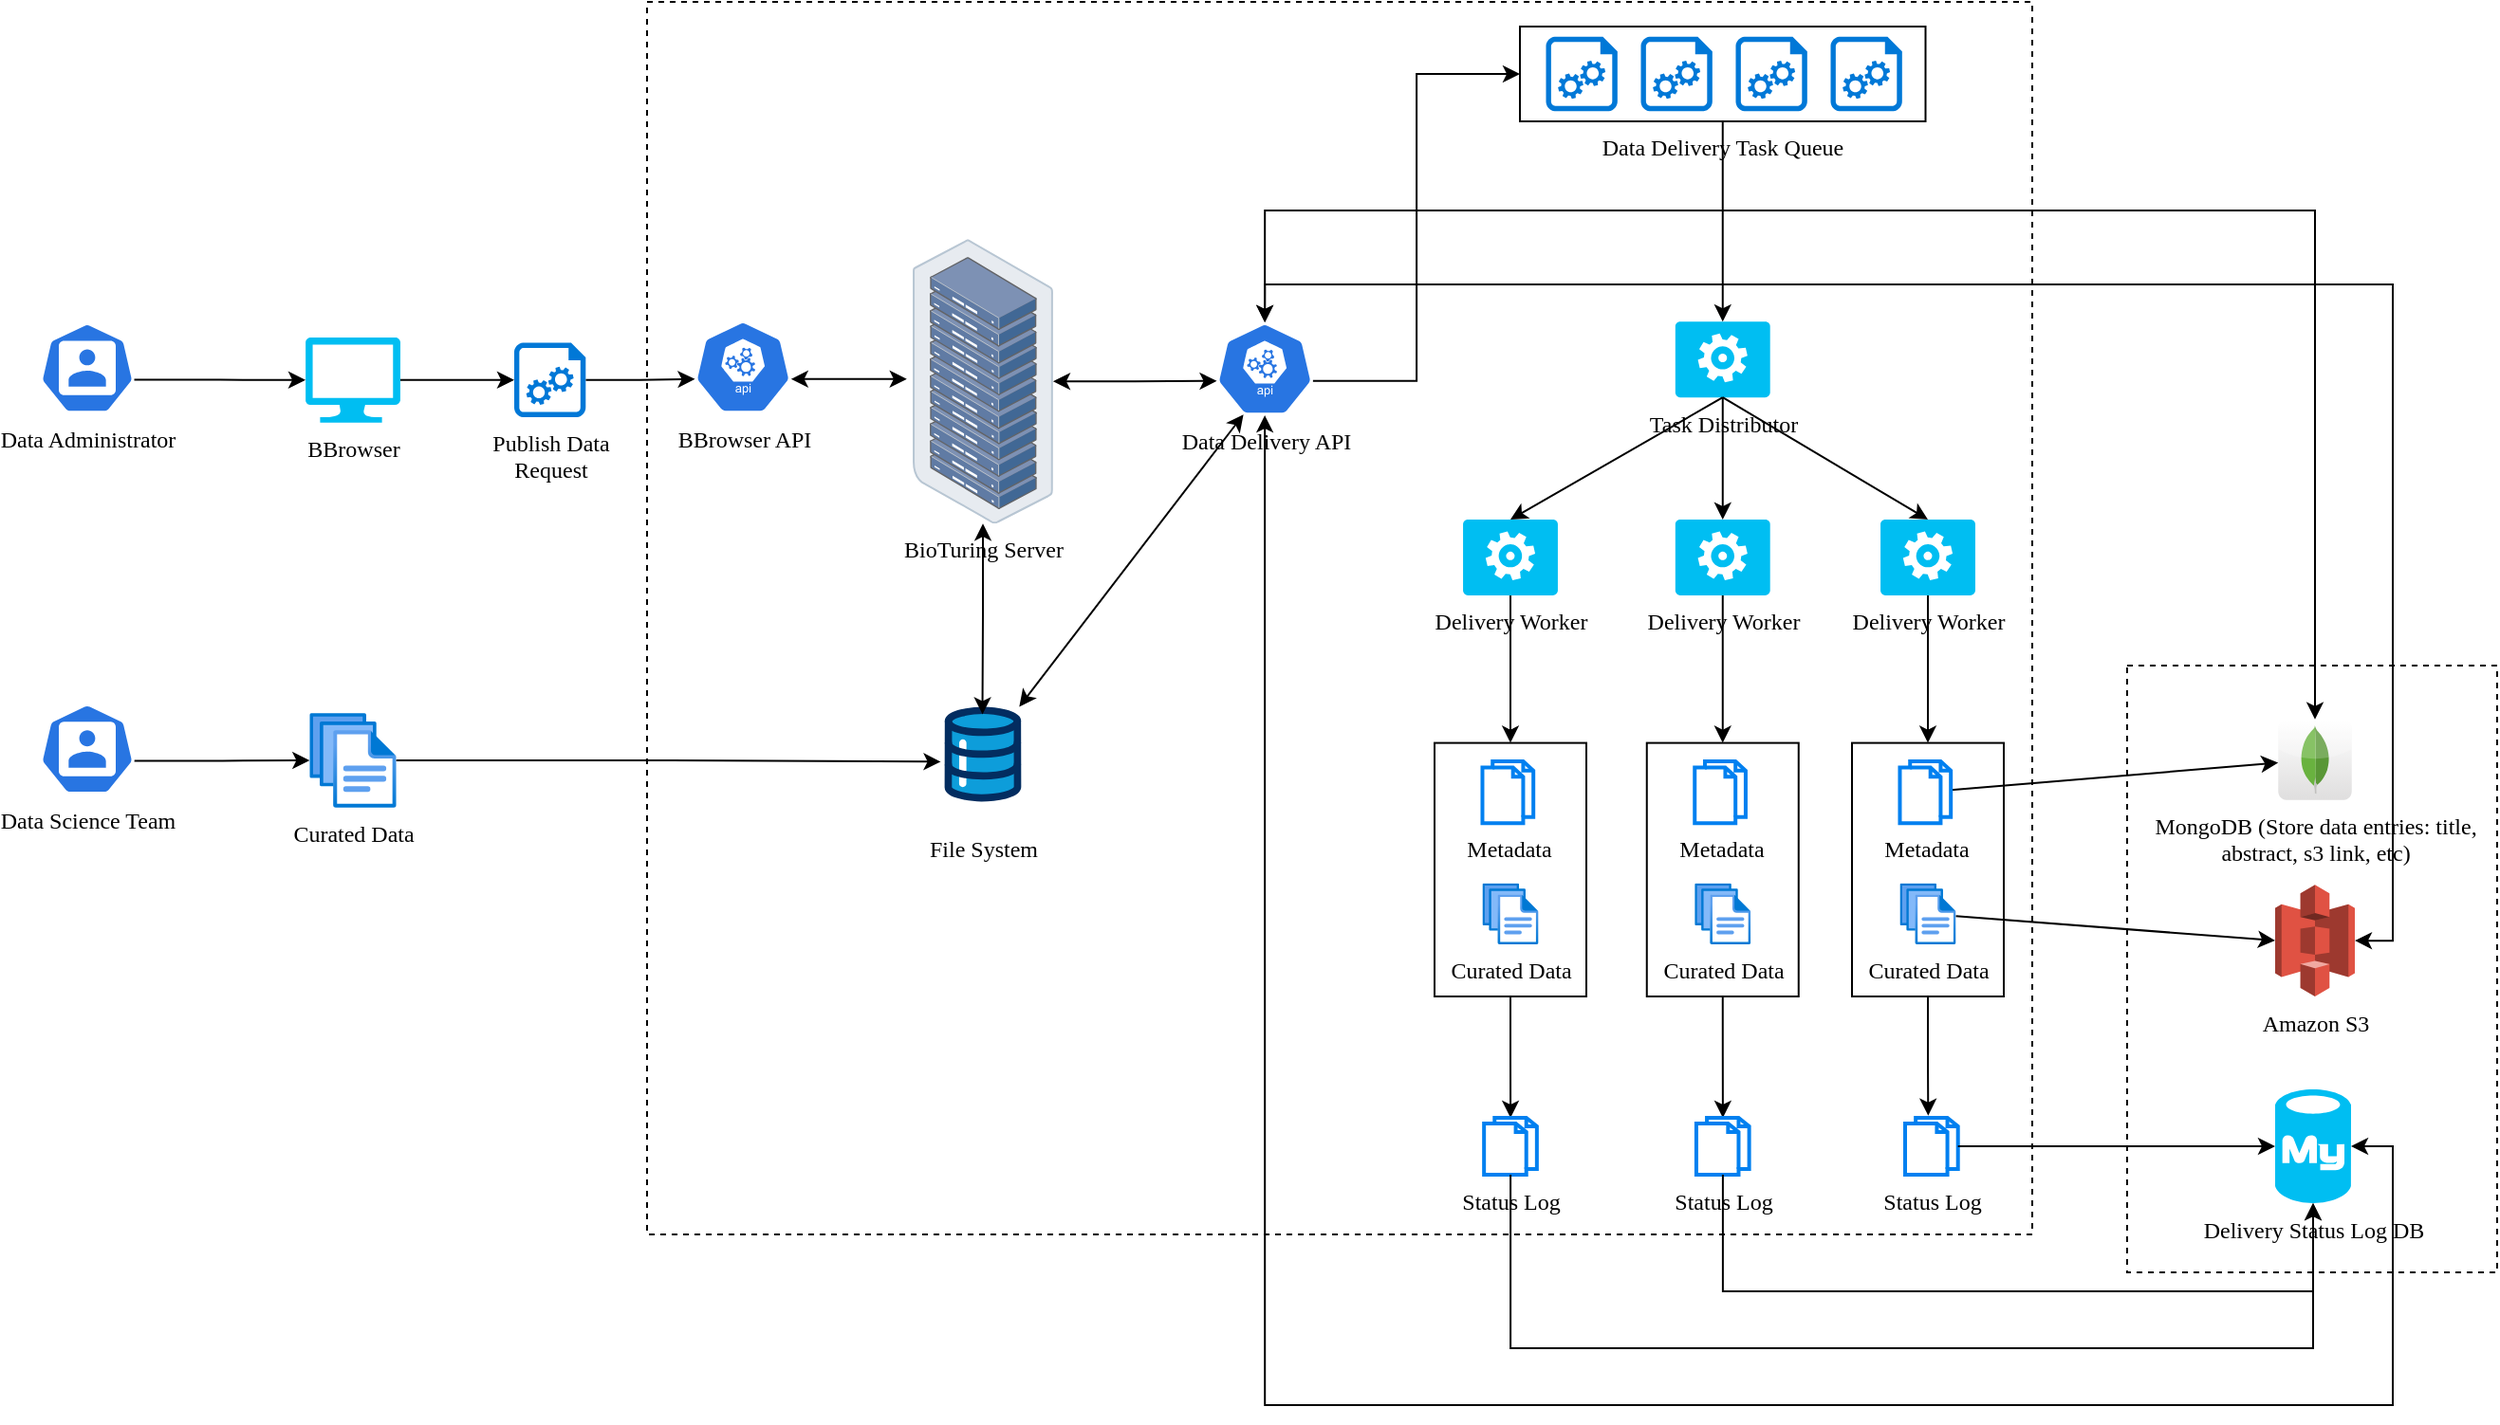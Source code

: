 <mxfile version="22.0.2" type="device">
  <diagram name="Page-1" id="F0XwoyQ3lqNc3LvD0mNE">
    <mxGraphModel dx="1418" dy="820" grid="1" gridSize="10" guides="1" tooltips="1" connect="1" arrows="1" fold="1" page="1" pageScale="1" pageWidth="850" pageHeight="1100" math="0" shadow="0">
      <root>
        <mxCell id="0" />
        <mxCell id="1" parent="0" />
        <mxCell id="MhcaZoFoSHZdR4m9wgJC-81" value="" style="rounded=0;whiteSpace=wrap;html=1;fillColor=none;dashed=1;fontFamily=Comic Sans MS;" parent="1" vertex="1">
          <mxGeometry x="1150" y="470" width="195" height="320" as="geometry" />
        </mxCell>
        <mxCell id="MhcaZoFoSHZdR4m9wgJC-80" value="" style="rounded=0;whiteSpace=wrap;html=1;fillColor=none;dashed=1;fontFamily=Comic Sans MS;" parent="1" vertex="1">
          <mxGeometry x="370" y="120" width="730" height="650" as="geometry" />
        </mxCell>
        <mxCell id="DhWCyM13J9A1nExANPJX-4" value="BioTuring Server" style="image;points=[];aspect=fixed;html=1;align=center;shadow=0;dashed=0;image=img/lib/allied_telesis/storage/Datacenter_Server_Rack.svg;fontFamily=Comic Sans MS;" parent="1" vertex="1">
          <mxGeometry x="510" y="245.1" width="73.99" height="150" as="geometry" />
        </mxCell>
        <mxCell id="DhWCyM13J9A1nExANPJX-9" value="File System" style="verticalLabelPosition=bottom;aspect=fixed;html=1;shape=mxgraph.salesforce.data;fillColor=default;fontColor=#000000;strokeColor=#001DBC;fontFamily=Comic Sans MS;" parent="1" vertex="1">
          <mxGeometry x="526.74" y="491.7" width="40.5" height="50" as="geometry" />
        </mxCell>
        <mxCell id="DhWCyM13J9A1nExANPJX-12" value="Curated Data" style="image;aspect=fixed;html=1;points=[];align=center;fontSize=12;image=img/lib/azure2/general/Files.svg;fontFamily=Comic Sans MS;" parent="1" vertex="1">
          <mxGeometry x="192.15" y="495" width="45.71" height="50" as="geometry" />
        </mxCell>
        <mxCell id="DhWCyM13J9A1nExANPJX-18" style="edgeStyle=orthogonalEdgeStyle;rounded=0;orthogonalLoop=1;jettySize=auto;html=1;entryX=-0.051;entryY=0.58;entryDx=0;entryDy=0;entryPerimeter=0;fontFamily=Comic Sans MS;" parent="1" source="DhWCyM13J9A1nExANPJX-12" target="DhWCyM13J9A1nExANPJX-9" edge="1">
          <mxGeometry relative="1" as="geometry" />
        </mxCell>
        <mxCell id="DhWCyM13J9A1nExANPJX-19" style="edgeStyle=orthogonalEdgeStyle;rounded=0;orthogonalLoop=1;jettySize=auto;html=1;entryX=0.494;entryY=0.08;entryDx=0;entryDy=0;entryPerimeter=0;startArrow=classic;startFill=1;fontFamily=Comic Sans MS;" parent="1" source="DhWCyM13J9A1nExANPJX-4" target="DhWCyM13J9A1nExANPJX-9" edge="1">
          <mxGeometry relative="1" as="geometry" />
        </mxCell>
        <mxCell id="DhWCyM13J9A1nExANPJX-22" value="Amazon S3" style="outlineConnect=0;dashed=0;verticalLabelPosition=bottom;verticalAlign=top;align=center;html=1;shape=mxgraph.aws3.s3;fillColor=#E05243;gradientColor=none;fontFamily=Comic Sans MS;" parent="1" vertex="1">
          <mxGeometry x="1228" y="585.6" width="42" height="58.9" as="geometry" />
        </mxCell>
        <mxCell id="DhWCyM13J9A1nExANPJX-23" value="MongoDB (Store data entries: title, &lt;br&gt;abstract, s3 link, etc)" style="dashed=0;outlineConnect=0;html=1;align=center;labelPosition=center;verticalLabelPosition=bottom;verticalAlign=top;shape=mxgraph.webicons.mongodb;gradientColor=#DFDEDE;fontFamily=Comic Sans MS;" parent="1" vertex="1">
          <mxGeometry x="1229.62" y="498.35" width="38.75" height="42.5" as="geometry" />
        </mxCell>
        <mxCell id="DhWCyM13J9A1nExANPJX-28" value="Data Delivery Task Queue" style="rounded=0;whiteSpace=wrap;html=1;verticalAlign=top;fillColor=none;labelPosition=center;verticalLabelPosition=bottom;align=center;fontFamily=Comic Sans MS;" parent="1" vertex="1">
          <mxGeometry x="830" y="133.0" width="213.75" height="50" as="geometry" />
        </mxCell>
        <mxCell id="DhWCyM13J9A1nExANPJX-24" value="Delivery Status Log DB" style="verticalLabelPosition=bottom;html=1;verticalAlign=top;align=center;strokeColor=none;fillColor=#00BEF2;shape=mxgraph.azure.mysql_database;fontFamily=Comic Sans MS;" parent="1" vertex="1">
          <mxGeometry x="1228" y="693.5" width="40" height="60" as="geometry" />
        </mxCell>
        <mxCell id="DhWCyM13J9A1nExANPJX-26" value="" style="sketch=0;aspect=fixed;pointerEvents=1;shadow=0;dashed=0;html=1;strokeColor=none;labelPosition=center;verticalLabelPosition=bottom;verticalAlign=top;align=center;shape=mxgraph.azure.startup_task;fillColor=#0078D7;fontFamily=Comic Sans MS;" parent="1" vertex="1">
          <mxGeometry x="843.75" y="138.34" width="37.74" height="39.32" as="geometry" />
        </mxCell>
        <mxCell id="DhWCyM13J9A1nExANPJX-30" value="" style="sketch=0;aspect=fixed;pointerEvents=1;shadow=0;dashed=0;html=1;strokeColor=none;labelPosition=center;verticalLabelPosition=bottom;verticalAlign=top;align=center;shape=mxgraph.azure.startup_task;fillColor=#0078D7;fontFamily=Comic Sans MS;" parent="1" vertex="1">
          <mxGeometry x="893.75" y="138.34" width="37.74" height="39.32" as="geometry" />
        </mxCell>
        <mxCell id="DhWCyM13J9A1nExANPJX-31" value="" style="sketch=0;aspect=fixed;pointerEvents=1;shadow=0;dashed=0;html=1;strokeColor=none;labelPosition=center;verticalLabelPosition=bottom;verticalAlign=top;align=center;shape=mxgraph.azure.startup_task;fillColor=#0078D7;fontFamily=Comic Sans MS;" parent="1" vertex="1">
          <mxGeometry x="943.75" y="138.34" width="37.74" height="39.32" as="geometry" />
        </mxCell>
        <mxCell id="DhWCyM13J9A1nExANPJX-32" value="" style="sketch=0;aspect=fixed;pointerEvents=1;shadow=0;dashed=0;html=1;strokeColor=none;labelPosition=center;verticalLabelPosition=bottom;verticalAlign=top;align=center;shape=mxgraph.azure.startup_task;fillColor=#0078D7;fontFamily=Comic Sans MS;" parent="1" vertex="1">
          <mxGeometry x="993.75" y="138.34" width="37.74" height="39.32" as="geometry" />
        </mxCell>
        <mxCell id="DhWCyM13J9A1nExANPJX-34" value="Publish Data &lt;br&gt;Request" style="sketch=0;aspect=fixed;pointerEvents=1;shadow=0;dashed=0;html=1;strokeColor=none;labelPosition=center;verticalLabelPosition=bottom;verticalAlign=top;align=center;shape=mxgraph.azure.startup_task;fillColor=#0078D7;fontFamily=Comic Sans MS;" parent="1" vertex="1">
          <mxGeometry x="300" y="299.74" width="37.74" height="39.32" as="geometry" />
        </mxCell>
        <mxCell id="DhWCyM13J9A1nExANPJX-40" value="BBrowser API" style="sketch=0;html=1;dashed=0;whitespace=wrap;fillColor=#2875E2;strokeColor=#ffffff;points=[[0.005,0.63,0],[0.1,0.2,0],[0.9,0.2,0],[0.5,0,0],[0.995,0.63,0],[0.72,0.99,0],[0.5,1,0],[0.28,0.99,0]];verticalLabelPosition=bottom;align=center;verticalAlign=top;shape=mxgraph.kubernetes.icon;prIcon=api;fontFamily=Comic Sans MS;" parent="1" vertex="1">
          <mxGeometry x="395" y="288" width="51.13" height="49.06" as="geometry" />
        </mxCell>
        <mxCell id="DhWCyM13J9A1nExANPJX-41" style="edgeStyle=orthogonalEdgeStyle;rounded=0;orthogonalLoop=1;jettySize=auto;html=1;exitX=1;exitY=0.5;exitDx=0;exitDy=0;exitPerimeter=0;entryX=0.005;entryY=0.63;entryDx=0;entryDy=0;entryPerimeter=0;fontFamily=Comic Sans MS;" parent="1" source="DhWCyM13J9A1nExANPJX-34" target="DhWCyM13J9A1nExANPJX-40" edge="1">
          <mxGeometry relative="1" as="geometry" />
        </mxCell>
        <mxCell id="DhWCyM13J9A1nExANPJX-43" style="edgeStyle=orthogonalEdgeStyle;rounded=0;orthogonalLoop=1;jettySize=auto;html=1;exitX=0.995;exitY=0.63;exitDx=0;exitDy=0;exitPerimeter=0;entryX=-0.042;entryY=0.492;entryDx=0;entryDy=0;entryPerimeter=0;startArrow=classic;startFill=1;fontFamily=Comic Sans MS;" parent="1" source="DhWCyM13J9A1nExANPJX-40" target="DhWCyM13J9A1nExANPJX-4" edge="1">
          <mxGeometry relative="1" as="geometry" />
        </mxCell>
        <mxCell id="DhWCyM13J9A1nExANPJX-44" value="Task Distributor" style="verticalLabelPosition=bottom;html=1;verticalAlign=top;align=center;strokeColor=none;fillColor=#00BEF2;shape=mxgraph.azure.worker_role;fontFamily=Comic Sans MS;" parent="1" vertex="1">
          <mxGeometry x="911.88" y="288.61" width="50" height="40" as="geometry" />
        </mxCell>
        <mxCell id="MhcaZoFoSHZdR4m9wgJC-43" style="edgeStyle=orthogonalEdgeStyle;rounded=0;orthogonalLoop=1;jettySize=auto;html=1;exitX=0.5;exitY=1;exitDx=0;exitDy=0;exitPerimeter=0;fontFamily=Comic Sans MS;" parent="1" source="DhWCyM13J9A1nExANPJX-45" target="MhcaZoFoSHZdR4m9wgJC-38" edge="1">
          <mxGeometry relative="1" as="geometry" />
        </mxCell>
        <mxCell id="DhWCyM13J9A1nExANPJX-45" value="Delivery Worker" style="verticalLabelPosition=bottom;html=1;verticalAlign=top;align=center;strokeColor=none;fillColor=#00BEF2;shape=mxgraph.azure.worker_role;fontFamily=Comic Sans MS;" parent="1" vertex="1">
          <mxGeometry x="1020" y="393.0" width="50" height="40" as="geometry" />
        </mxCell>
        <mxCell id="MhcaZoFoSHZdR4m9wgJC-42" style="edgeStyle=orthogonalEdgeStyle;rounded=0;orthogonalLoop=1;jettySize=auto;html=1;exitX=0.5;exitY=1;exitDx=0;exitDy=0;exitPerimeter=0;entryX=0.5;entryY=0;entryDx=0;entryDy=0;fontFamily=Comic Sans MS;" parent="1" source="DhWCyM13J9A1nExANPJX-46" target="MhcaZoFoSHZdR4m9wgJC-46" edge="1">
          <mxGeometry relative="1" as="geometry">
            <mxPoint x="936.88" y="510.8" as="targetPoint" />
          </mxGeometry>
        </mxCell>
        <mxCell id="DhWCyM13J9A1nExANPJX-46" value="Delivery Worker" style="verticalLabelPosition=bottom;html=1;verticalAlign=top;align=center;strokeColor=none;fillColor=#00BEF2;shape=mxgraph.azure.worker_role;fontFamily=Comic Sans MS;" parent="1" vertex="1">
          <mxGeometry x="911.88" y="393" width="50" height="40" as="geometry" />
        </mxCell>
        <mxCell id="MhcaZoFoSHZdR4m9wgJC-24" style="edgeStyle=orthogonalEdgeStyle;rounded=0;orthogonalLoop=1;jettySize=auto;html=1;exitX=0.5;exitY=1;exitDx=0;exitDy=0;exitPerimeter=0;entryX=0.5;entryY=0;entryDx=0;entryDy=0;fontFamily=Comic Sans MS;" parent="1" source="DhWCyM13J9A1nExANPJX-49" target="MhcaZoFoSHZdR4m9wgJC-49" edge="1">
          <mxGeometry relative="1" as="geometry">
            <mxPoint x="825" y="510.8" as="targetPoint" />
          </mxGeometry>
        </mxCell>
        <mxCell id="DhWCyM13J9A1nExANPJX-49" value="Delivery Worker" style="verticalLabelPosition=bottom;html=1;verticalAlign=top;align=center;strokeColor=none;fillColor=#00BEF2;shape=mxgraph.azure.worker_role;fontFamily=Comic Sans MS;" parent="1" vertex="1">
          <mxGeometry x="800" y="393" width="50" height="40" as="geometry" />
        </mxCell>
        <mxCell id="DhWCyM13J9A1nExANPJX-50" style="edgeStyle=orthogonalEdgeStyle;rounded=0;orthogonalLoop=1;jettySize=auto;html=1;exitX=0.5;exitY=1;exitDx=0;exitDy=0;entryX=0.5;entryY=0;entryDx=0;entryDy=0;entryPerimeter=0;fontFamily=Comic Sans MS;" parent="1" source="DhWCyM13J9A1nExANPJX-28" target="DhWCyM13J9A1nExANPJX-44" edge="1">
          <mxGeometry relative="1" as="geometry" />
        </mxCell>
        <mxCell id="DhWCyM13J9A1nExANPJX-51" style="rounded=0;orthogonalLoop=1;jettySize=auto;html=1;exitX=0.5;exitY=1;exitDx=0;exitDy=0;exitPerimeter=0;entryX=0.5;entryY=0;entryDx=0;entryDy=0;entryPerimeter=0;fontFamily=Comic Sans MS;" parent="1" source="DhWCyM13J9A1nExANPJX-44" target="DhWCyM13J9A1nExANPJX-49" edge="1">
          <mxGeometry relative="1" as="geometry" />
        </mxCell>
        <mxCell id="DhWCyM13J9A1nExANPJX-52" style="rounded=0;orthogonalLoop=1;jettySize=auto;html=1;exitX=0.5;exitY=1;exitDx=0;exitDy=0;exitPerimeter=0;entryX=0.5;entryY=0;entryDx=0;entryDy=0;entryPerimeter=0;fontFamily=Comic Sans MS;" parent="1" source="DhWCyM13J9A1nExANPJX-44" target="DhWCyM13J9A1nExANPJX-46" edge="1">
          <mxGeometry relative="1" as="geometry" />
        </mxCell>
        <mxCell id="DhWCyM13J9A1nExANPJX-53" style="rounded=0;orthogonalLoop=1;jettySize=auto;html=1;exitX=0.5;exitY=1;exitDx=0;exitDy=0;exitPerimeter=0;entryX=0.5;entryY=0;entryDx=0;entryDy=0;entryPerimeter=0;fontFamily=Comic Sans MS;" parent="1" source="DhWCyM13J9A1nExANPJX-44" target="DhWCyM13J9A1nExANPJX-45" edge="1">
          <mxGeometry relative="1" as="geometry" />
        </mxCell>
        <mxCell id="DhWCyM13J9A1nExANPJX-68" style="edgeStyle=orthogonalEdgeStyle;rounded=0;orthogonalLoop=1;jettySize=auto;html=1;exitX=0.995;exitY=0.63;exitDx=0;exitDy=0;exitPerimeter=0;entryX=0;entryY=0.5;entryDx=0;entryDy=0;fontFamily=Comic Sans MS;" parent="1" source="DhWCyM13J9A1nExANPJX-65" target="DhWCyM13J9A1nExANPJX-28" edge="1">
          <mxGeometry relative="1" as="geometry" />
        </mxCell>
        <mxCell id="DhWCyM13J9A1nExANPJX-65" value="Data Delivery API" style="sketch=0;html=1;dashed=0;whitespace=wrap;fillColor=#2875E2;strokeColor=#ffffff;points=[[0.005,0.63,0],[0.1,0.2,0],[0.9,0.2,0],[0.5,0,0],[0.995,0.63,0],[0.72,0.99,0],[0.5,1,0],[0.28,0.99,0]];verticalLabelPosition=bottom;align=center;verticalAlign=top;shape=mxgraph.kubernetes.icon;prIcon=api;fontFamily=Comic Sans MS;" parent="1" vertex="1">
          <mxGeometry x="670" y="289" width="51.13" height="49.06" as="geometry" />
        </mxCell>
        <mxCell id="DhWCyM13J9A1nExANPJX-67" style="edgeStyle=orthogonalEdgeStyle;rounded=0;orthogonalLoop=1;jettySize=auto;html=1;entryX=0.005;entryY=0.63;entryDx=0;entryDy=0;entryPerimeter=0;startArrow=classic;startFill=1;fontFamily=Comic Sans MS;" parent="1" source="DhWCyM13J9A1nExANPJX-4" target="DhWCyM13J9A1nExANPJX-65" edge="1">
          <mxGeometry relative="1" as="geometry" />
        </mxCell>
        <mxCell id="MhcaZoFoSHZdR4m9wgJC-38" value="" style="rounded=0;whiteSpace=wrap;html=1;fillColor=none;fontFamily=Comic Sans MS;" parent="1" vertex="1">
          <mxGeometry x="1005" y="510.8" width="80" height="133.7" as="geometry" />
        </mxCell>
        <mxCell id="MhcaZoFoSHZdR4m9wgJC-39" value="Curated Data" style="image;aspect=fixed;html=1;points=[];align=center;fontSize=12;image=img/lib/azure2/general/Files.svg;fontFamily=Comic Sans MS;" parent="1" vertex="1">
          <mxGeometry x="1030.24" y="584.8" width="29.53" height="32.3" as="geometry" />
        </mxCell>
        <mxCell id="MhcaZoFoSHZdR4m9wgJC-45" style="rounded=0;orthogonalLoop=1;jettySize=auto;html=1;fontFamily=Comic Sans MS;" parent="1" source="MhcaZoFoSHZdR4m9wgJC-40" target="DhWCyM13J9A1nExANPJX-23" edge="1">
          <mxGeometry relative="1" as="geometry" />
        </mxCell>
        <mxCell id="MhcaZoFoSHZdR4m9wgJC-40" value="Metadata" style="html=1;verticalLabelPosition=bottom;align=center;labelBackgroundColor=#ffffff;verticalAlign=top;strokeWidth=2;strokeColor=#0080F0;shadow=0;dashed=0;shape=mxgraph.ios7.icons.documents;fontFamily=Comic Sans MS;" parent="1" vertex="1">
          <mxGeometry x="1030.24" y="520.5" width="26.85" height="32.6" as="geometry" />
        </mxCell>
        <mxCell id="MhcaZoFoSHZdR4m9wgJC-41" value="Status Log" style="html=1;verticalLabelPosition=bottom;align=center;labelBackgroundColor=#ffffff;verticalAlign=top;strokeWidth=2;strokeColor=#0080F0;shadow=0;dashed=0;shape=mxgraph.ios7.icons.documents;fontFamily=Comic Sans MS;" parent="1" vertex="1">
          <mxGeometry x="1033" y="708.5" width="27.85" height="30" as="geometry" />
        </mxCell>
        <mxCell id="MhcaZoFoSHZdR4m9wgJC-44" style="rounded=0;orthogonalLoop=1;jettySize=auto;html=1;entryX=0;entryY=0.5;entryDx=0;entryDy=0;entryPerimeter=0;fontFamily=Comic Sans MS;" parent="1" source="MhcaZoFoSHZdR4m9wgJC-39" target="DhWCyM13J9A1nExANPJX-22" edge="1">
          <mxGeometry relative="1" as="geometry" />
        </mxCell>
        <mxCell id="MhcaZoFoSHZdR4m9wgJC-70" style="edgeStyle=orthogonalEdgeStyle;rounded=0;orthogonalLoop=1;jettySize=auto;html=1;exitX=0.5;exitY=1;exitDx=0;exitDy=0;fontFamily=Comic Sans MS;" parent="1" source="MhcaZoFoSHZdR4m9wgJC-46" target="MhcaZoFoSHZdR4m9wgJC-67" edge="1">
          <mxGeometry relative="1" as="geometry" />
        </mxCell>
        <mxCell id="MhcaZoFoSHZdR4m9wgJC-46" value="" style="rounded=0;whiteSpace=wrap;html=1;fillColor=none;fontFamily=Comic Sans MS;" parent="1" vertex="1">
          <mxGeometry x="896.88" y="510.8" width="80" height="133.7" as="geometry" />
        </mxCell>
        <mxCell id="MhcaZoFoSHZdR4m9wgJC-47" value="Curated Data" style="image;aspect=fixed;html=1;points=[];align=center;fontSize=12;image=img/lib/azure2/general/Files.svg;fontFamily=Comic Sans MS;" parent="1" vertex="1">
          <mxGeometry x="922.12" y="584.8" width="29.53" height="32.3" as="geometry" />
        </mxCell>
        <mxCell id="MhcaZoFoSHZdR4m9wgJC-48" value="Metadata" style="html=1;verticalLabelPosition=bottom;align=center;labelBackgroundColor=#ffffff;verticalAlign=top;strokeWidth=2;strokeColor=#0080F0;shadow=0;dashed=0;shape=mxgraph.ios7.icons.documents;fontFamily=Comic Sans MS;" parent="1" vertex="1">
          <mxGeometry x="922.12" y="520.5" width="26.85" height="32.6" as="geometry" />
        </mxCell>
        <mxCell id="MhcaZoFoSHZdR4m9wgJC-69" style="edgeStyle=orthogonalEdgeStyle;rounded=0;orthogonalLoop=1;jettySize=auto;html=1;exitX=0.5;exitY=1;exitDx=0;exitDy=0;fontFamily=Comic Sans MS;" parent="1" source="MhcaZoFoSHZdR4m9wgJC-49" target="MhcaZoFoSHZdR4m9wgJC-68" edge="1">
          <mxGeometry relative="1" as="geometry" />
        </mxCell>
        <mxCell id="MhcaZoFoSHZdR4m9wgJC-49" value="" style="rounded=0;whiteSpace=wrap;html=1;fillColor=none;fontFamily=Comic Sans MS;" parent="1" vertex="1">
          <mxGeometry x="785" y="510.8" width="80" height="133.7" as="geometry" />
        </mxCell>
        <mxCell id="MhcaZoFoSHZdR4m9wgJC-50" value="Curated Data" style="image;aspect=fixed;html=1;points=[];align=center;fontSize=12;image=img/lib/azure2/general/Files.svg;fontFamily=Comic Sans MS;" parent="1" vertex="1">
          <mxGeometry x="810.24" y="584.8" width="29.53" height="32.3" as="geometry" />
        </mxCell>
        <mxCell id="MhcaZoFoSHZdR4m9wgJC-51" value="Metadata" style="html=1;verticalLabelPosition=bottom;align=center;labelBackgroundColor=#ffffff;verticalAlign=top;strokeWidth=2;strokeColor=#0080F0;shadow=0;dashed=0;shape=mxgraph.ios7.icons.documents;fontFamily=Comic Sans MS;" parent="1" vertex="1">
          <mxGeometry x="810.24" y="520.5" width="26.85" height="32.6" as="geometry" />
        </mxCell>
        <mxCell id="MhcaZoFoSHZdR4m9wgJC-53" style="edgeStyle=orthogonalEdgeStyle;rounded=0;orthogonalLoop=1;jettySize=auto;html=1;exitX=0.5;exitY=1;exitDx=0;exitDy=0;entryX=0.436;entryY=-0.039;entryDx=0;entryDy=0;entryPerimeter=0;fontFamily=Comic Sans MS;" parent="1" source="MhcaZoFoSHZdR4m9wgJC-38" target="MhcaZoFoSHZdR4m9wgJC-41" edge="1">
          <mxGeometry relative="1" as="geometry" />
        </mxCell>
        <mxCell id="MhcaZoFoSHZdR4m9wgJC-64" style="edgeStyle=orthogonalEdgeStyle;rounded=0;orthogonalLoop=1;jettySize=auto;html=1;exitX=0.5;exitY=0;exitDx=0;exitDy=0;exitPerimeter=0;entryX=1;entryY=0.5;entryDx=0;entryDy=0;entryPerimeter=0;startArrow=classic;startFill=1;fontFamily=Comic Sans MS;" parent="1" source="DhWCyM13J9A1nExANPJX-65" target="DhWCyM13J9A1nExANPJX-22" edge="1">
          <mxGeometry relative="1" as="geometry" />
        </mxCell>
        <mxCell id="MhcaZoFoSHZdR4m9wgJC-67" value="Status Log" style="html=1;verticalLabelPosition=bottom;align=center;labelBackgroundColor=#ffffff;verticalAlign=top;strokeWidth=2;strokeColor=#0080F0;shadow=0;dashed=0;shape=mxgraph.ios7.icons.documents;fontFamily=Comic Sans MS;" parent="1" vertex="1">
          <mxGeometry x="922.96" y="708.5" width="27.85" height="30" as="geometry" />
        </mxCell>
        <mxCell id="MhcaZoFoSHZdR4m9wgJC-68" value="Status Log" style="html=1;verticalLabelPosition=bottom;align=center;labelBackgroundColor=#ffffff;verticalAlign=top;strokeWidth=2;strokeColor=#0080F0;shadow=0;dashed=0;shape=mxgraph.ios7.icons.documents;fontFamily=Comic Sans MS;" parent="1" vertex="1">
          <mxGeometry x="811.08" y="708.5" width="27.85" height="30" as="geometry" />
        </mxCell>
        <mxCell id="MhcaZoFoSHZdR4m9wgJC-74" style="edgeStyle=orthogonalEdgeStyle;rounded=0;orthogonalLoop=1;jettySize=auto;html=1;entryX=0;entryY=0.5;entryDx=0;entryDy=0;entryPerimeter=0;fontFamily=Comic Sans MS;" parent="1" source="MhcaZoFoSHZdR4m9wgJC-41" target="DhWCyM13J9A1nExANPJX-24" edge="1">
          <mxGeometry relative="1" as="geometry" />
        </mxCell>
        <mxCell id="MhcaZoFoSHZdR4m9wgJC-75" style="edgeStyle=orthogonalEdgeStyle;rounded=0;orthogonalLoop=1;jettySize=auto;html=1;entryX=0.5;entryY=1;entryDx=0;entryDy=0;entryPerimeter=0;fontFamily=Comic Sans MS;" parent="1" source="MhcaZoFoSHZdR4m9wgJC-67" target="DhWCyM13J9A1nExANPJX-24" edge="1">
          <mxGeometry relative="1" as="geometry">
            <Array as="points">
              <mxPoint x="937" y="800" />
              <mxPoint x="1248" y="800" />
            </Array>
          </mxGeometry>
        </mxCell>
        <mxCell id="MhcaZoFoSHZdR4m9wgJC-76" style="edgeStyle=orthogonalEdgeStyle;rounded=0;orthogonalLoop=1;jettySize=auto;html=1;entryX=0.5;entryY=1;entryDx=0;entryDy=0;entryPerimeter=0;fontFamily=Comic Sans MS;" parent="1" source="MhcaZoFoSHZdR4m9wgJC-68" target="DhWCyM13J9A1nExANPJX-24" edge="1">
          <mxGeometry relative="1" as="geometry">
            <Array as="points">
              <mxPoint x="825" y="830" />
              <mxPoint x="1248" y="830" />
            </Array>
          </mxGeometry>
        </mxCell>
        <mxCell id="MhcaZoFoSHZdR4m9wgJC-78" style="edgeStyle=orthogonalEdgeStyle;rounded=0;orthogonalLoop=1;jettySize=auto;html=1;exitX=0.5;exitY=1;exitDx=0;exitDy=0;exitPerimeter=0;entryX=1;entryY=0.5;entryDx=0;entryDy=0;entryPerimeter=0;startArrow=classic;startFill=1;fontFamily=Comic Sans MS;" parent="1" source="DhWCyM13J9A1nExANPJX-65" target="DhWCyM13J9A1nExANPJX-24" edge="1">
          <mxGeometry relative="1" as="geometry">
            <Array as="points">
              <mxPoint x="696" y="860" />
              <mxPoint x="1290" y="860" />
              <mxPoint x="1290" y="724" />
            </Array>
          </mxGeometry>
        </mxCell>
        <mxCell id="MhcaZoFoSHZdR4m9wgJC-83" style="edgeStyle=orthogonalEdgeStyle;rounded=0;orthogonalLoop=1;jettySize=auto;html=1;entryX=0.5;entryY=0;entryDx=0;entryDy=0;entryPerimeter=0;startArrow=classic;startFill=1;fontFamily=Comic Sans MS;" parent="1" source="DhWCyM13J9A1nExANPJX-23" target="DhWCyM13J9A1nExANPJX-65" edge="1">
          <mxGeometry relative="1" as="geometry">
            <Array as="points">
              <mxPoint x="1249" y="230" />
              <mxPoint x="696" y="230" />
            </Array>
          </mxGeometry>
        </mxCell>
        <mxCell id="MhcaZoFoSHZdR4m9wgJC-86" value="BBrowser" style="verticalLabelPosition=bottom;html=1;verticalAlign=top;align=center;strokeColor=none;fillColor=#00BEF2;shape=mxgraph.azure.computer;pointerEvents=1;fontFamily=Comic Sans MS;" parent="1" vertex="1">
          <mxGeometry x="190.0" y="296.9" width="50" height="45" as="geometry" />
        </mxCell>
        <mxCell id="MhcaZoFoSHZdR4m9wgJC-87" style="edgeStyle=orthogonalEdgeStyle;rounded=0;orthogonalLoop=1;jettySize=auto;html=1;entryX=0;entryY=0.5;entryDx=0;entryDy=0;entryPerimeter=0;fontFamily=Comic Sans MS;" parent="1" source="MhcaZoFoSHZdR4m9wgJC-86" target="DhWCyM13J9A1nExANPJX-34" edge="1">
          <mxGeometry relative="1" as="geometry" />
        </mxCell>
        <mxCell id="81w88YRnIF1jWmNAtX2h-2" style="rounded=0;orthogonalLoop=1;jettySize=auto;html=1;entryX=0.28;entryY=0.99;entryDx=0;entryDy=0;entryPerimeter=0;startArrow=classic;startFill=1;fontFamily=Comic Sans MS;" parent="1" source="DhWCyM13J9A1nExANPJX-9" target="DhWCyM13J9A1nExANPJX-65" edge="1">
          <mxGeometry relative="1" as="geometry" />
        </mxCell>
        <mxCell id="RAaSSBitt74ayVBsLpKR-1" value="Data Administrator" style="sketch=0;html=1;dashed=0;whitespace=wrap;fillColor=#2875E2;strokeColor=#ffffff;points=[[0.005,0.63,0],[0.1,0.2,0],[0.9,0.2,0],[0.5,0,0],[0.995,0.63,0],[0.72,0.99,0],[0.5,1,0],[0.28,0.99,0]];verticalLabelPosition=bottom;align=center;verticalAlign=top;shape=mxgraph.kubernetes.icon;prIcon=user;fontFamily=Comic Sans MS;" vertex="1" parent="1">
          <mxGeometry x="50" y="289.06" width="50" height="48" as="geometry" />
        </mxCell>
        <mxCell id="RAaSSBitt74ayVBsLpKR-6" style="edgeStyle=orthogonalEdgeStyle;rounded=0;orthogonalLoop=1;jettySize=auto;html=1;exitX=0.995;exitY=0.63;exitDx=0;exitDy=0;exitPerimeter=0;fontFamily=Comic Sans MS;" edge="1" parent="1" source="RAaSSBitt74ayVBsLpKR-3" target="DhWCyM13J9A1nExANPJX-12">
          <mxGeometry relative="1" as="geometry" />
        </mxCell>
        <mxCell id="RAaSSBitt74ayVBsLpKR-3" value="Data Science Team" style="sketch=0;html=1;dashed=0;whitespace=wrap;fillColor=#2875E2;strokeColor=#ffffff;points=[[0.005,0.63,0],[0.1,0.2,0],[0.9,0.2,0],[0.5,0,0],[0.995,0.63,0],[0.72,0.99,0],[0.5,1,0],[0.28,0.99,0]];verticalLabelPosition=bottom;align=center;verticalAlign=top;shape=mxgraph.kubernetes.icon;prIcon=user;fontFamily=Comic Sans MS;" vertex="1" parent="1">
          <mxGeometry x="50" y="490" width="50" height="48" as="geometry" />
        </mxCell>
        <mxCell id="RAaSSBitt74ayVBsLpKR-7" style="edgeStyle=orthogonalEdgeStyle;rounded=0;orthogonalLoop=1;jettySize=auto;html=1;exitX=0.995;exitY=0.63;exitDx=0;exitDy=0;exitPerimeter=0;entryX=0;entryY=0.5;entryDx=0;entryDy=0;entryPerimeter=0;fontFamily=Comic Sans MS;" edge="1" parent="1" source="RAaSSBitt74ayVBsLpKR-1" target="MhcaZoFoSHZdR4m9wgJC-86">
          <mxGeometry relative="1" as="geometry" />
        </mxCell>
      </root>
    </mxGraphModel>
  </diagram>
</mxfile>
